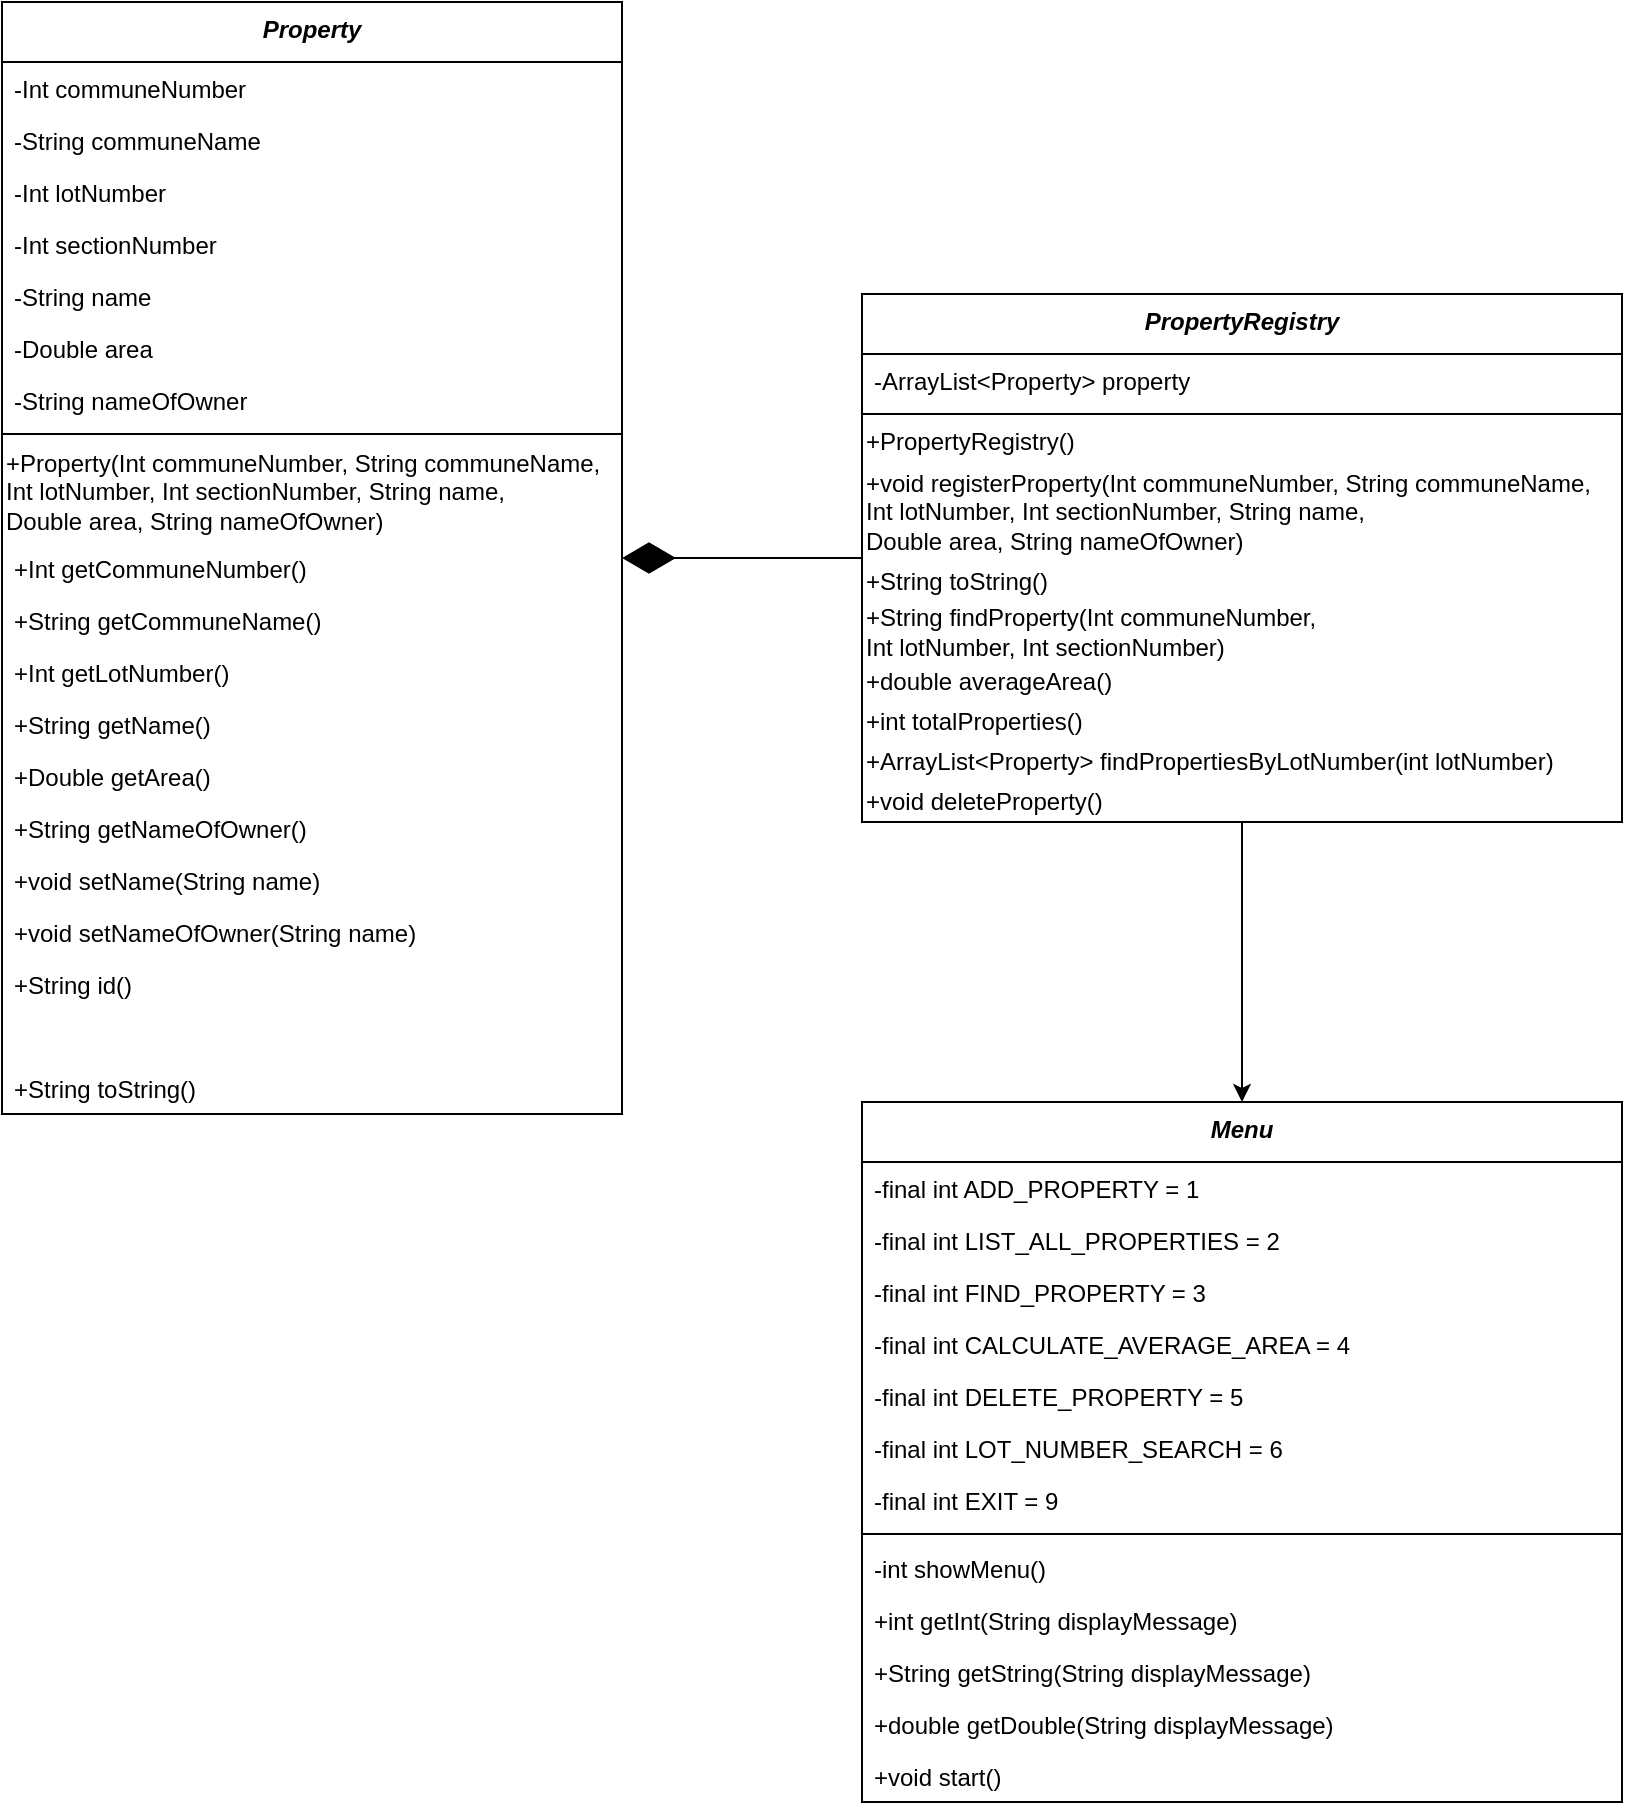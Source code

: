 <mxfile version="15.7.4" type="github">
  <diagram id="C5RBs43oDa-KdzZeNtuy" name="Page-1">
    <mxGraphModel dx="1422" dy="762" grid="1" gridSize="10" guides="1" tooltips="1" connect="1" arrows="1" fold="1" page="1" pageScale="1" pageWidth="827" pageHeight="1169" math="0" shadow="0">
      <root>
        <mxCell id="WIyWlLk6GJQsqaUBKTNV-0" />
        <mxCell id="WIyWlLk6GJQsqaUBKTNV-1" parent="WIyWlLk6GJQsqaUBKTNV-0" />
        <mxCell id="zkfFHV4jXpPFQw0GAbJ--0" value="Property" style="swimlane;fontStyle=3;align=center;verticalAlign=top;childLayout=stackLayout;horizontal=1;startSize=30;horizontalStack=0;resizeParent=1;resizeLast=0;collapsible=1;marginBottom=0;rounded=0;shadow=0;strokeWidth=1;labelBorderColor=none;" parent="WIyWlLk6GJQsqaUBKTNV-1" vertex="1">
          <mxGeometry x="60" y="120" width="310" height="556" as="geometry">
            <mxRectangle x="230" y="140" width="160" height="26" as="alternateBounds" />
          </mxGeometry>
        </mxCell>
        <mxCell id="zkfFHV4jXpPFQw0GAbJ--1" value="-Int communeNumber" style="text;align=left;verticalAlign=top;spacingLeft=4;spacingRight=4;overflow=hidden;rotatable=0;points=[[0,0.5],[1,0.5]];portConstraint=eastwest;" parent="zkfFHV4jXpPFQw0GAbJ--0" vertex="1">
          <mxGeometry y="30" width="310" height="26" as="geometry" />
        </mxCell>
        <mxCell id="zkfFHV4jXpPFQw0GAbJ--2" value="-String communeName" style="text;align=left;verticalAlign=top;spacingLeft=4;spacingRight=4;overflow=hidden;rotatable=0;points=[[0,0.5],[1,0.5]];portConstraint=eastwest;rounded=0;shadow=0;html=0;" parent="zkfFHV4jXpPFQw0GAbJ--0" vertex="1">
          <mxGeometry y="56" width="310" height="26" as="geometry" />
        </mxCell>
        <mxCell id="zkfFHV4jXpPFQw0GAbJ--3" value="-Int lotNumber&#xa;" style="text;align=left;verticalAlign=top;spacingLeft=4;spacingRight=4;overflow=hidden;rotatable=0;points=[[0,0.5],[1,0.5]];portConstraint=eastwest;rounded=0;shadow=0;html=0;" parent="zkfFHV4jXpPFQw0GAbJ--0" vertex="1">
          <mxGeometry y="82" width="310" height="26" as="geometry" />
        </mxCell>
        <mxCell id="DmSDM4atNk_DdTKPXQV2-1" value="-Int sectionNumber&#xa;" style="text;align=left;verticalAlign=top;spacingLeft=4;spacingRight=4;overflow=hidden;rotatable=0;points=[[0,0.5],[1,0.5]];portConstraint=eastwest;rounded=0;shadow=0;html=0;" parent="zkfFHV4jXpPFQw0GAbJ--0" vertex="1">
          <mxGeometry y="108" width="310" height="26" as="geometry" />
        </mxCell>
        <mxCell id="DmSDM4atNk_DdTKPXQV2-2" value="-String name" style="text;align=left;verticalAlign=top;spacingLeft=4;spacingRight=4;overflow=hidden;rotatable=0;points=[[0,0.5],[1,0.5]];portConstraint=eastwest;rounded=0;shadow=0;html=0;" parent="zkfFHV4jXpPFQw0GAbJ--0" vertex="1">
          <mxGeometry y="134" width="310" height="26" as="geometry" />
        </mxCell>
        <mxCell id="DmSDM4atNk_DdTKPXQV2-3" value="-Double area" style="text;align=left;verticalAlign=top;spacingLeft=4;spacingRight=4;overflow=hidden;rotatable=0;points=[[0,0.5],[1,0.5]];portConstraint=eastwest;rounded=0;shadow=0;html=0;" parent="zkfFHV4jXpPFQw0GAbJ--0" vertex="1">
          <mxGeometry y="160" width="310" height="26" as="geometry" />
        </mxCell>
        <mxCell id="DmSDM4atNk_DdTKPXQV2-4" value="-String nameOfOwner" style="text;align=left;verticalAlign=top;spacingLeft=4;spacingRight=4;overflow=hidden;rotatable=0;points=[[0,0.5],[1,0.5]];portConstraint=eastwest;rounded=0;shadow=0;html=0;" parent="zkfFHV4jXpPFQw0GAbJ--0" vertex="1">
          <mxGeometry y="186" width="310" height="26" as="geometry" />
        </mxCell>
        <mxCell id="zkfFHV4jXpPFQw0GAbJ--4" value="" style="line;html=1;strokeWidth=1;align=left;verticalAlign=middle;spacingTop=-1;spacingLeft=3;spacingRight=3;rotatable=0;labelPosition=right;points=[];portConstraint=eastwest;" parent="zkfFHV4jXpPFQw0GAbJ--0" vertex="1">
          <mxGeometry y="212" width="310" height="8" as="geometry" />
        </mxCell>
        <mxCell id="DmSDM4atNk_DdTKPXQV2-5" value="+Property(Int communeNumber, String communeName, &lt;br&gt;Int lotNumber, Int sectionNumber, String name, &lt;br&gt;Double area, String nameOfOwner)" style="text;html=1;align=left;verticalAlign=middle;resizable=0;points=[];autosize=1;strokeColor=none;fillColor=none;horizontal=1;rotation=0;" parent="zkfFHV4jXpPFQw0GAbJ--0" vertex="1">
          <mxGeometry y="220" width="310" height="50" as="geometry" />
        </mxCell>
        <mxCell id="DmSDM4atNk_DdTKPXQV2-19" value="+Int getCommuneNumber()" style="text;align=left;verticalAlign=top;spacingLeft=4;spacingRight=4;overflow=hidden;rotatable=0;points=[[0,0.5],[1,0.5]];portConstraint=eastwest;rounded=0;shadow=0;html=0;" parent="zkfFHV4jXpPFQw0GAbJ--0" vertex="1">
          <mxGeometry y="270" width="310" height="26" as="geometry" />
        </mxCell>
        <mxCell id="DmSDM4atNk_DdTKPXQV2-25" value="+String getCommuneName()" style="text;align=left;verticalAlign=top;spacingLeft=4;spacingRight=4;overflow=hidden;rotatable=0;points=[[0,0.5],[1,0.5]];portConstraint=eastwest;rounded=0;shadow=0;html=0;" parent="zkfFHV4jXpPFQw0GAbJ--0" vertex="1">
          <mxGeometry y="296" width="310" height="26" as="geometry" />
        </mxCell>
        <mxCell id="DmSDM4atNk_DdTKPXQV2-24" value="+Int getLotNumber()" style="text;align=left;verticalAlign=top;spacingLeft=4;spacingRight=4;overflow=hidden;rotatable=0;points=[[0,0.5],[1,0.5]];portConstraint=eastwest;rounded=0;shadow=0;html=0;" parent="zkfFHV4jXpPFQw0GAbJ--0" vertex="1">
          <mxGeometry y="322" width="310" height="26" as="geometry" />
        </mxCell>
        <mxCell id="DmSDM4atNk_DdTKPXQV2-23" value="+String getName()" style="text;align=left;verticalAlign=top;spacingLeft=4;spacingRight=4;overflow=hidden;rotatable=0;points=[[0,0.5],[1,0.5]];portConstraint=eastwest;rounded=0;shadow=0;html=0;" parent="zkfFHV4jXpPFQw0GAbJ--0" vertex="1">
          <mxGeometry y="348" width="310" height="26" as="geometry" />
        </mxCell>
        <mxCell id="DmSDM4atNk_DdTKPXQV2-22" value="+Double getArea()" style="text;align=left;verticalAlign=top;spacingLeft=4;spacingRight=4;overflow=hidden;rotatable=0;points=[[0,0.5],[1,0.5]];portConstraint=eastwest;rounded=0;shadow=0;html=0;" parent="zkfFHV4jXpPFQw0GAbJ--0" vertex="1">
          <mxGeometry y="374" width="310" height="26" as="geometry" />
        </mxCell>
        <mxCell id="DmSDM4atNk_DdTKPXQV2-21" value="+String getNameOfOwner()" style="text;align=left;verticalAlign=top;spacingLeft=4;spacingRight=4;overflow=hidden;rotatable=0;points=[[0,0.5],[1,0.5]];portConstraint=eastwest;rounded=0;shadow=0;html=0;" parent="zkfFHV4jXpPFQw0GAbJ--0" vertex="1">
          <mxGeometry y="400" width="310" height="26" as="geometry" />
        </mxCell>
        <mxCell id="DmSDM4atNk_DdTKPXQV2-74" value="+void setName(String name)" style="text;align=left;verticalAlign=top;spacingLeft=4;spacingRight=4;overflow=hidden;rotatable=0;points=[[0,0.5],[1,0.5]];portConstraint=eastwest;rounded=0;shadow=0;html=0;" parent="zkfFHV4jXpPFQw0GAbJ--0" vertex="1">
          <mxGeometry y="426" width="310" height="26" as="geometry" />
        </mxCell>
        <mxCell id="DmSDM4atNk_DdTKPXQV2-75" value="+void setNameOfOwner(String name)" style="text;align=left;verticalAlign=top;spacingLeft=4;spacingRight=4;overflow=hidden;rotatable=0;points=[[0,0.5],[1,0.5]];portConstraint=eastwest;rounded=0;shadow=0;html=0;" parent="zkfFHV4jXpPFQw0GAbJ--0" vertex="1">
          <mxGeometry y="452" width="310" height="26" as="geometry" />
        </mxCell>
        <mxCell id="8vcpELovIS_9dfzekiUt-3" value="+String id()" style="text;align=left;verticalAlign=top;spacingLeft=4;spacingRight=4;overflow=hidden;rotatable=0;points=[[0,0.5],[1,0.5]];portConstraint=eastwest;rounded=0;shadow=0;html=0;" parent="zkfFHV4jXpPFQw0GAbJ--0" vertex="1">
          <mxGeometry y="478" width="310" height="26" as="geometry" />
        </mxCell>
        <mxCell id="DmSDM4atNk_DdTKPXQV2-76" style="text;align=left;verticalAlign=top;spacingLeft=4;spacingRight=4;overflow=hidden;rotatable=0;points=[[0,0.5],[1,0.5]];portConstraint=eastwest;rounded=0;shadow=0;html=0;" parent="zkfFHV4jXpPFQw0GAbJ--0" vertex="1">
          <mxGeometry y="504" width="310" height="26" as="geometry" />
        </mxCell>
        <mxCell id="DmSDM4atNk_DdTKPXQV2-20" value="+String toString()" style="text;align=left;verticalAlign=top;spacingLeft=4;spacingRight=4;overflow=hidden;rotatable=0;points=[[0,0.5],[1,0.5]];portConstraint=eastwest;rounded=0;shadow=0;html=0;" parent="zkfFHV4jXpPFQw0GAbJ--0" vertex="1">
          <mxGeometry y="530" width="310" height="26" as="geometry" />
        </mxCell>
        <mxCell id="8vcpELovIS_9dfzekiUt-30" value="" style="edgeStyle=orthogonalEdgeStyle;rounded=0;orthogonalLoop=1;jettySize=auto;html=1;" parent="WIyWlLk6GJQsqaUBKTNV-1" source="DmSDM4atNk_DdTKPXQV2-32" target="8vcpELovIS_9dfzekiUt-8" edge="1">
          <mxGeometry relative="1" as="geometry" />
        </mxCell>
        <mxCell id="DmSDM4atNk_DdTKPXQV2-32" value="PropertyRegistry" style="swimlane;fontStyle=3;align=center;verticalAlign=top;childLayout=stackLayout;horizontal=1;startSize=30;horizontalStack=0;resizeParent=1;resizeLast=0;collapsible=1;marginBottom=0;rounded=0;shadow=0;strokeWidth=1;labelBorderColor=none;" parent="WIyWlLk6GJQsqaUBKTNV-1" vertex="1">
          <mxGeometry x="490" y="266" width="380" height="264" as="geometry">
            <mxRectangle x="230" y="140" width="160" height="26" as="alternateBounds" />
          </mxGeometry>
        </mxCell>
        <mxCell id="DmSDM4atNk_DdTKPXQV2-33" value="-ArrayList&lt;Property&gt; property" style="text;align=left;verticalAlign=top;spacingLeft=4;spacingRight=4;overflow=hidden;rotatable=0;points=[[0,0.5],[1,0.5]];portConstraint=eastwest;" parent="DmSDM4atNk_DdTKPXQV2-32" vertex="1">
          <mxGeometry y="30" width="380" height="26" as="geometry" />
        </mxCell>
        <mxCell id="DmSDM4atNk_DdTKPXQV2-40" value="" style="line;html=1;strokeWidth=1;align=left;verticalAlign=middle;spacingTop=-1;spacingLeft=3;spacingRight=3;rotatable=0;labelPosition=right;points=[];portConstraint=eastwest;" parent="DmSDM4atNk_DdTKPXQV2-32" vertex="1">
          <mxGeometry y="56" width="380" height="8" as="geometry" />
        </mxCell>
        <mxCell id="DmSDM4atNk_DdTKPXQV2-41" value="+PropertyRegistry()" style="text;html=1;align=left;verticalAlign=middle;resizable=0;points=[];autosize=1;strokeColor=none;fillColor=none;horizontal=1;rotation=0;" parent="DmSDM4atNk_DdTKPXQV2-32" vertex="1">
          <mxGeometry y="64" width="380" height="20" as="geometry" />
        </mxCell>
        <mxCell id="DmSDM4atNk_DdTKPXQV2-50" value="+void registerProperty(Int communeNumber, String communeName,&lt;br&gt;Int lotNumber, Int sectionNumber, String name,&lt;br&gt;Double area, String nameOfOwner)" style="text;html=1;align=left;verticalAlign=middle;resizable=0;points=[];autosize=1;strokeColor=none;fillColor=none;horizontal=1;rotation=0;" parent="DmSDM4atNk_DdTKPXQV2-32" vertex="1">
          <mxGeometry y="84" width="380" height="50" as="geometry" />
        </mxCell>
        <mxCell id="DmSDM4atNk_DdTKPXQV2-51" value="+String toString()" style="text;html=1;align=left;verticalAlign=middle;resizable=0;points=[];autosize=1;strokeColor=none;fillColor=none;horizontal=1;rotation=0;" parent="DmSDM4atNk_DdTKPXQV2-32" vertex="1">
          <mxGeometry y="134" width="380" height="20" as="geometry" />
        </mxCell>
        <mxCell id="DmSDM4atNk_DdTKPXQV2-52" value="+String findProperty&lt;span&gt;(Int communeNumber,&lt;/span&gt;&lt;br&gt;Int lotNumber, Int sectionNumber)" style="text;html=1;align=left;verticalAlign=middle;resizable=0;points=[];autosize=1;strokeColor=none;fillColor=none;horizontal=1;rotation=0;" parent="DmSDM4atNk_DdTKPXQV2-32" vertex="1">
          <mxGeometry y="154" width="380" height="30" as="geometry" />
        </mxCell>
        <mxCell id="DmSDM4atNk_DdTKPXQV2-53" value="+double averageArea()" style="text;html=1;align=left;verticalAlign=middle;resizable=0;points=[];autosize=1;strokeColor=none;fillColor=none;horizontal=1;rotation=0;" parent="DmSDM4atNk_DdTKPXQV2-32" vertex="1">
          <mxGeometry y="184" width="380" height="20" as="geometry" />
        </mxCell>
        <mxCell id="8vcpELovIS_9dfzekiUt-0" value="+int totalProperties()" style="text;html=1;align=left;verticalAlign=middle;resizable=0;points=[];autosize=1;strokeColor=none;fillColor=none;horizontal=1;rotation=0;" parent="DmSDM4atNk_DdTKPXQV2-32" vertex="1">
          <mxGeometry y="204" width="380" height="20" as="geometry" />
        </mxCell>
        <mxCell id="8vcpELovIS_9dfzekiUt-1" value="+ArrayList&amp;lt;Property&amp;gt; findPropertiesByLotNumber(int lotNumber)" style="text;html=1;align=left;verticalAlign=middle;resizable=0;points=[];autosize=1;strokeColor=none;fillColor=none;horizontal=1;rotation=0;" parent="DmSDM4atNk_DdTKPXQV2-32" vertex="1">
          <mxGeometry y="224" width="380" height="20" as="geometry" />
        </mxCell>
        <mxCell id="8vcpELovIS_9dfzekiUt-2" value="+void deleteProperty()" style="text;html=1;align=left;verticalAlign=middle;resizable=0;points=[];autosize=1;strokeColor=none;fillColor=none;horizontal=1;rotation=0;" parent="DmSDM4atNk_DdTKPXQV2-32" vertex="1">
          <mxGeometry y="244" width="380" height="20" as="geometry" />
        </mxCell>
        <mxCell id="8vcpELovIS_9dfzekiUt-8" value="Menu" style="swimlane;fontStyle=3;align=center;verticalAlign=top;childLayout=stackLayout;horizontal=1;startSize=30;horizontalStack=0;resizeParent=1;resizeLast=0;collapsible=1;marginBottom=0;rounded=0;shadow=0;strokeWidth=1;labelBorderColor=none;" parent="WIyWlLk6GJQsqaUBKTNV-1" vertex="1">
          <mxGeometry x="490" y="670" width="380" height="350" as="geometry">
            <mxRectangle x="230" y="140" width="160" height="26" as="alternateBounds" />
          </mxGeometry>
        </mxCell>
        <mxCell id="8vcpELovIS_9dfzekiUt-9" value="-final int ADD_PROPERTY = 1" style="text;align=left;verticalAlign=top;spacingLeft=4;spacingRight=4;overflow=hidden;rotatable=0;points=[[0,0.5],[1,0.5]];portConstraint=eastwest;" parent="8vcpELovIS_9dfzekiUt-8" vertex="1">
          <mxGeometry y="30" width="380" height="26" as="geometry" />
        </mxCell>
        <mxCell id="8vcpELovIS_9dfzekiUt-19" value="-final int LIST_ALL_PROPERTIES = 2" style="text;align=left;verticalAlign=top;spacingLeft=4;spacingRight=4;overflow=hidden;rotatable=0;points=[[0,0.5],[1,0.5]];portConstraint=eastwest;" parent="8vcpELovIS_9dfzekiUt-8" vertex="1">
          <mxGeometry y="56" width="380" height="26" as="geometry" />
        </mxCell>
        <mxCell id="8vcpELovIS_9dfzekiUt-20" value="-final int FIND_PROPERTY = 3" style="text;align=left;verticalAlign=top;spacingLeft=4;spacingRight=4;overflow=hidden;rotatable=0;points=[[0,0.5],[1,0.5]];portConstraint=eastwest;" parent="8vcpELovIS_9dfzekiUt-8" vertex="1">
          <mxGeometry y="82" width="380" height="26" as="geometry" />
        </mxCell>
        <mxCell id="8vcpELovIS_9dfzekiUt-21" value="-final int CALCULATE_AVERAGE_AREA = 4" style="text;align=left;verticalAlign=top;spacingLeft=4;spacingRight=4;overflow=hidden;rotatable=0;points=[[0,0.5],[1,0.5]];portConstraint=eastwest;" parent="8vcpELovIS_9dfzekiUt-8" vertex="1">
          <mxGeometry y="108" width="380" height="26" as="geometry" />
        </mxCell>
        <mxCell id="8vcpELovIS_9dfzekiUt-22" value="-final int DELETE_PROPERTY = 5" style="text;align=left;verticalAlign=top;spacingLeft=4;spacingRight=4;overflow=hidden;rotatable=0;points=[[0,0.5],[1,0.5]];portConstraint=eastwest;" parent="8vcpELovIS_9dfzekiUt-8" vertex="1">
          <mxGeometry y="134" width="380" height="26" as="geometry" />
        </mxCell>
        <mxCell id="8vcpELovIS_9dfzekiUt-24" value="-final int LOT_NUMBER_SEARCH = 6" style="text;align=left;verticalAlign=top;spacingLeft=4;spacingRight=4;overflow=hidden;rotatable=0;points=[[0,0.5],[1,0.5]];portConstraint=eastwest;" parent="8vcpELovIS_9dfzekiUt-8" vertex="1">
          <mxGeometry y="160" width="380" height="26" as="geometry" />
        </mxCell>
        <mxCell id="8vcpELovIS_9dfzekiUt-23" value="-final int EXIT = 9" style="text;align=left;verticalAlign=top;spacingLeft=4;spacingRight=4;overflow=hidden;rotatable=0;points=[[0,0.5],[1,0.5]];portConstraint=eastwest;" parent="8vcpELovIS_9dfzekiUt-8" vertex="1">
          <mxGeometry y="186" width="380" height="26" as="geometry" />
        </mxCell>
        <mxCell id="8vcpELovIS_9dfzekiUt-10" value="" style="line;html=1;strokeWidth=1;align=left;verticalAlign=middle;spacingTop=-1;spacingLeft=3;spacingRight=3;rotatable=0;labelPosition=right;points=[];portConstraint=eastwest;" parent="8vcpELovIS_9dfzekiUt-8" vertex="1">
          <mxGeometry y="212" width="380" height="8" as="geometry" />
        </mxCell>
        <mxCell id="8vcpELovIS_9dfzekiUt-25" value="-int showMenu()" style="text;align=left;verticalAlign=top;spacingLeft=4;spacingRight=4;overflow=hidden;rotatable=0;points=[[0,0.5],[1,0.5]];portConstraint=eastwest;" parent="8vcpELovIS_9dfzekiUt-8" vertex="1">
          <mxGeometry y="220" width="380" height="26" as="geometry" />
        </mxCell>
        <mxCell id="8vcpELovIS_9dfzekiUt-26" value="+int getInt(String displayMessage)" style="text;align=left;verticalAlign=top;spacingLeft=4;spacingRight=4;overflow=hidden;rotatable=0;points=[[0,0.5],[1,0.5]];portConstraint=eastwest;" parent="8vcpELovIS_9dfzekiUt-8" vertex="1">
          <mxGeometry y="246" width="380" height="26" as="geometry" />
        </mxCell>
        <mxCell id="8vcpELovIS_9dfzekiUt-27" value="+String getString(String displayMessage)" style="text;align=left;verticalAlign=top;spacingLeft=4;spacingRight=4;overflow=hidden;rotatable=0;points=[[0,0.5],[1,0.5]];portConstraint=eastwest;" parent="8vcpELovIS_9dfzekiUt-8" vertex="1">
          <mxGeometry y="272" width="380" height="26" as="geometry" />
        </mxCell>
        <mxCell id="8vcpELovIS_9dfzekiUt-28" value="+double getDouble(String displayMessage)" style="text;align=left;verticalAlign=top;spacingLeft=4;spacingRight=4;overflow=hidden;rotatable=0;points=[[0,0.5],[1,0.5]];portConstraint=eastwest;" parent="8vcpELovIS_9dfzekiUt-8" vertex="1">
          <mxGeometry y="298" width="380" height="26" as="geometry" />
        </mxCell>
        <mxCell id="8vcpELovIS_9dfzekiUt-29" value="+void start()" style="text;align=left;verticalAlign=top;spacingLeft=4;spacingRight=4;overflow=hidden;rotatable=0;points=[[0,0.5],[1,0.5]];portConstraint=eastwest;" parent="8vcpELovIS_9dfzekiUt-8" vertex="1">
          <mxGeometry y="324" width="380" height="26" as="geometry" />
        </mxCell>
        <mxCell id="i7ANZrQwQW6zVcxejoI_-2" value="" style="endArrow=diamondThin;endFill=1;endSize=24;html=1;rounded=0;" edge="1" parent="WIyWlLk6GJQsqaUBKTNV-1" source="DmSDM4atNk_DdTKPXQV2-32" target="zkfFHV4jXpPFQw0GAbJ--0">
          <mxGeometry width="160" relative="1" as="geometry">
            <mxPoint x="334" y="500" as="sourcePoint" />
            <mxPoint x="494" y="500" as="targetPoint" />
          </mxGeometry>
        </mxCell>
      </root>
    </mxGraphModel>
  </diagram>
</mxfile>
